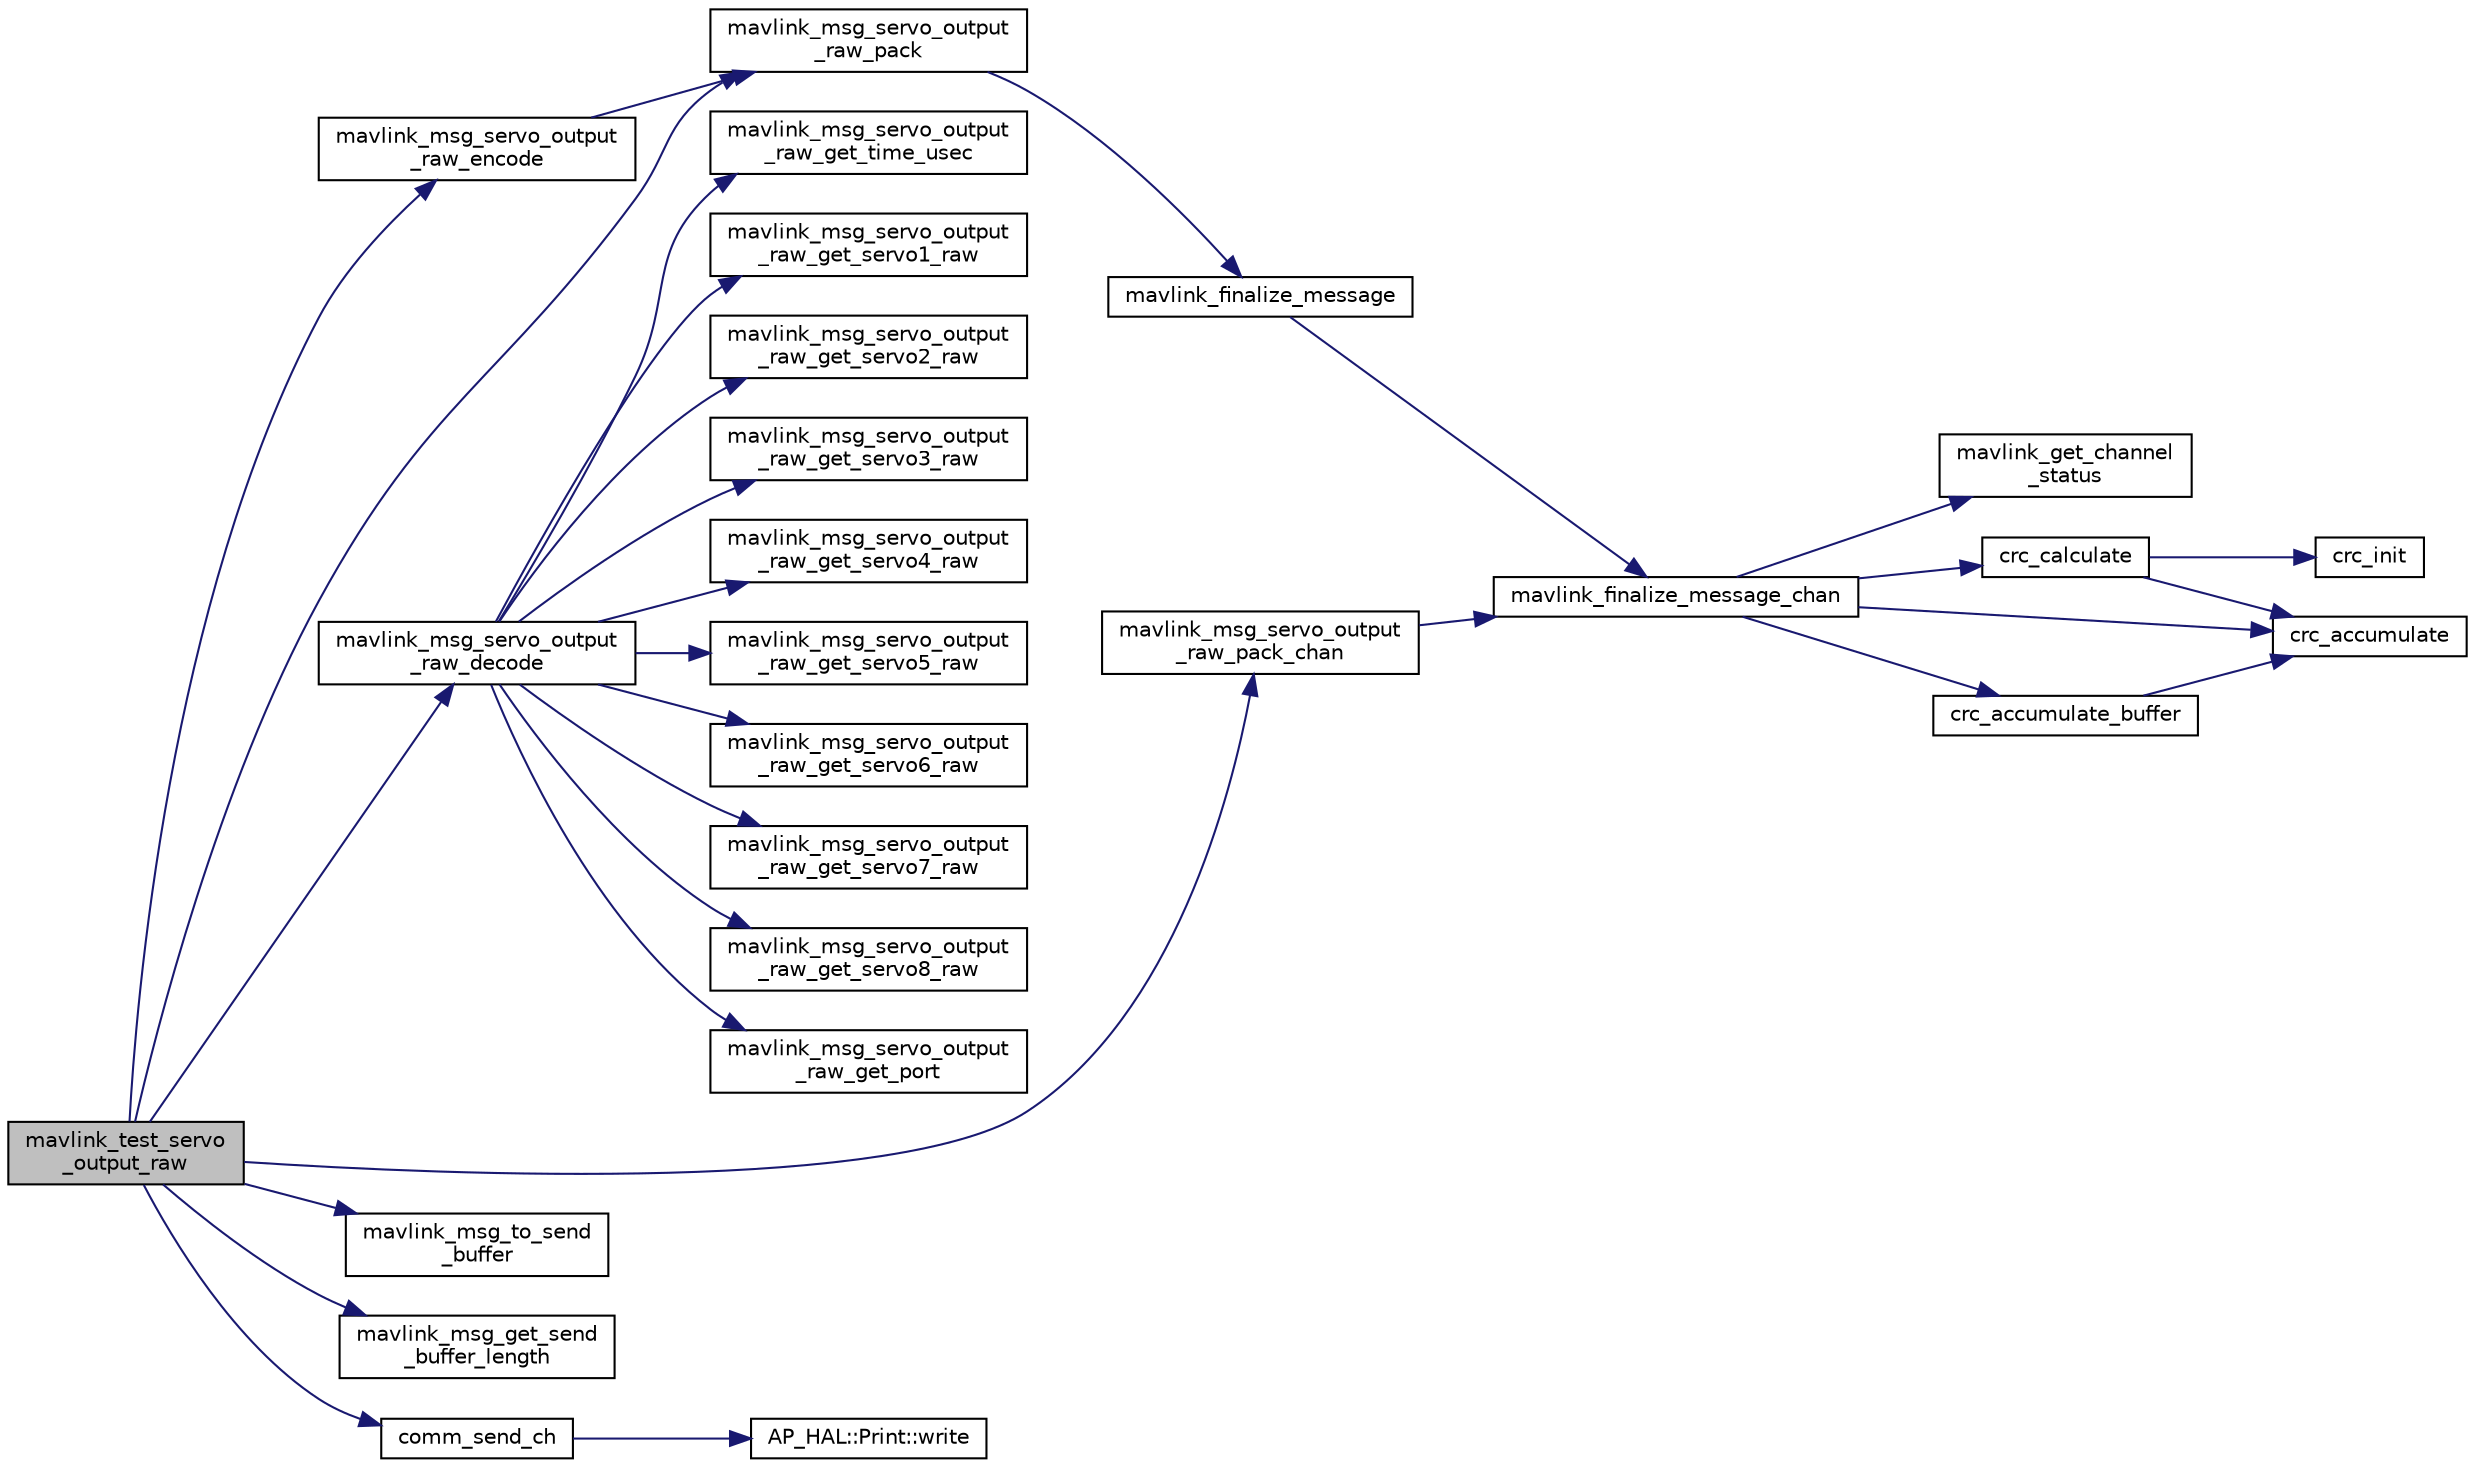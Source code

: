 digraph "mavlink_test_servo_output_raw"
{
 // INTERACTIVE_SVG=YES
  edge [fontname="Helvetica",fontsize="10",labelfontname="Helvetica",labelfontsize="10"];
  node [fontname="Helvetica",fontsize="10",shape=record];
  rankdir="LR";
  Node1 [label="mavlink_test_servo\l_output_raw",height=0.2,width=0.4,color="black", fillcolor="grey75", style="filled", fontcolor="black"];
  Node1 -> Node2 [color="midnightblue",fontsize="10",style="solid",fontname="Helvetica"];
  Node2 [label="mavlink_msg_servo_output\l_raw_encode",height=0.2,width=0.4,color="black", fillcolor="white", style="filled",URL="$mavlink__msg__servo__output__raw_8h.html#aa459b5f6f11e5e2732427eddc64f68ab",tooltip="Encode a servo_output_raw struct. "];
  Node2 -> Node3 [color="midnightblue",fontsize="10",style="solid",fontname="Helvetica"];
  Node3 [label="mavlink_msg_servo_output\l_raw_pack",height=0.2,width=0.4,color="black", fillcolor="white", style="filled",URL="$mavlink__msg__servo__output__raw_8h.html#ae1b7ee343eab50f8d64992744e1647de",tooltip="Pack a servo_output_raw message. "];
  Node3 -> Node4 [color="midnightblue",fontsize="10",style="solid",fontname="Helvetica"];
  Node4 [label="mavlink_finalize_message",height=0.2,width=0.4,color="black", fillcolor="white", style="filled",URL="$mavlink__helpers_8h.html#af3bea083c5ec83f5b6570b2bd4a817d0",tooltip="Finalize a MAVLink message with MAVLINK_COMM_0 as default channel. "];
  Node4 -> Node5 [color="midnightblue",fontsize="10",style="solid",fontname="Helvetica"];
  Node5 [label="mavlink_finalize_message_chan",height=0.2,width=0.4,color="black", fillcolor="white", style="filled",URL="$mavlink__helpers_8h.html#aa66131138fc02101dcc73b4b556ab422",tooltip="Finalize a MAVLink message with channel assignment. "];
  Node5 -> Node6 [color="midnightblue",fontsize="10",style="solid",fontname="Helvetica"];
  Node6 [label="mavlink_get_channel\l_status",height=0.2,width=0.4,color="black", fillcolor="white", style="filled",URL="$mavlink__helpers_8h.html#ac006d308067f48514ca5c0cf0b046c28"];
  Node5 -> Node7 [color="midnightblue",fontsize="10",style="solid",fontname="Helvetica"];
  Node7 [label="crc_calculate",height=0.2,width=0.4,color="black", fillcolor="white", style="filled",URL="$checksum_8h.html#ab4264eb7b9e22aabb5cc3191bce35f4c",tooltip="Calculates the X.25 checksum on a byte buffer. "];
  Node7 -> Node8 [color="midnightblue",fontsize="10",style="solid",fontname="Helvetica"];
  Node8 [label="crc_init",height=0.2,width=0.4,color="black", fillcolor="white", style="filled",URL="$checksum_8h.html#aee738f6e20d31b027afdd966c79befae",tooltip="Initiliaze the buffer for the X.25 CRC. "];
  Node7 -> Node9 [color="midnightblue",fontsize="10",style="solid",fontname="Helvetica"];
  Node9 [label="crc_accumulate",height=0.2,width=0.4,color="black", fillcolor="white", style="filled",URL="$checksum_8h.html#ade2bbc31cd3b5b6d839556f56de61957",tooltip="Accumulate the X.25 CRC by adding one char at a time. "];
  Node5 -> Node10 [color="midnightblue",fontsize="10",style="solid",fontname="Helvetica"];
  Node10 [label="crc_accumulate_buffer",height=0.2,width=0.4,color="black", fillcolor="white", style="filled",URL="$checksum_8h.html#abcbaa800e8fcbcdf9bb48168657fbefd",tooltip="Accumulate the X.25 CRC by adding an array of bytes. "];
  Node10 -> Node9 [color="midnightblue",fontsize="10",style="solid",fontname="Helvetica"];
  Node5 -> Node9 [color="midnightblue",fontsize="10",style="solid",fontname="Helvetica"];
  Node1 -> Node11 [color="midnightblue",fontsize="10",style="solid",fontname="Helvetica"];
  Node11 [label="mavlink_msg_servo_output\l_raw_decode",height=0.2,width=0.4,color="black", fillcolor="white", style="filled",URL="$mavlink__msg__servo__output__raw_8h.html#ae69eff0d490bdd297d721d02fb82523d",tooltip="Decode a servo_output_raw message into a struct. "];
  Node11 -> Node12 [color="midnightblue",fontsize="10",style="solid",fontname="Helvetica"];
  Node12 [label="mavlink_msg_servo_output\l_raw_get_time_usec",height=0.2,width=0.4,color="black", fillcolor="white", style="filled",URL="$mavlink__msg__servo__output__raw_8h.html#ab9bcfaf30583626d2e02baccb5c77526",tooltip="Send a servo_output_raw message. "];
  Node11 -> Node13 [color="midnightblue",fontsize="10",style="solid",fontname="Helvetica"];
  Node13 [label="mavlink_msg_servo_output\l_raw_get_servo1_raw",height=0.2,width=0.4,color="black", fillcolor="white", style="filled",URL="$mavlink__msg__servo__output__raw_8h.html#a4595d31861a88e1e0502d595dd038eca",tooltip="Get field servo1_raw from servo_output_raw message. "];
  Node11 -> Node14 [color="midnightblue",fontsize="10",style="solid",fontname="Helvetica"];
  Node14 [label="mavlink_msg_servo_output\l_raw_get_servo2_raw",height=0.2,width=0.4,color="black", fillcolor="white", style="filled",URL="$mavlink__msg__servo__output__raw_8h.html#a8799ca4dd4f71e97699864343015c926",tooltip="Get field servo2_raw from servo_output_raw message. "];
  Node11 -> Node15 [color="midnightblue",fontsize="10",style="solid",fontname="Helvetica"];
  Node15 [label="mavlink_msg_servo_output\l_raw_get_servo3_raw",height=0.2,width=0.4,color="black", fillcolor="white", style="filled",URL="$mavlink__msg__servo__output__raw_8h.html#ad5b4382a4f3ddee20eb591aba29db0ef",tooltip="Get field servo3_raw from servo_output_raw message. "];
  Node11 -> Node16 [color="midnightblue",fontsize="10",style="solid",fontname="Helvetica"];
  Node16 [label="mavlink_msg_servo_output\l_raw_get_servo4_raw",height=0.2,width=0.4,color="black", fillcolor="white", style="filled",URL="$mavlink__msg__servo__output__raw_8h.html#ad9f10cdd305e8dbf744e9f2e3d89ca8e",tooltip="Get field servo4_raw from servo_output_raw message. "];
  Node11 -> Node17 [color="midnightblue",fontsize="10",style="solid",fontname="Helvetica"];
  Node17 [label="mavlink_msg_servo_output\l_raw_get_servo5_raw",height=0.2,width=0.4,color="black", fillcolor="white", style="filled",URL="$mavlink__msg__servo__output__raw_8h.html#a76c9b98ea95e35b6735be6825ea14429",tooltip="Get field servo5_raw from servo_output_raw message. "];
  Node11 -> Node18 [color="midnightblue",fontsize="10",style="solid",fontname="Helvetica"];
  Node18 [label="mavlink_msg_servo_output\l_raw_get_servo6_raw",height=0.2,width=0.4,color="black", fillcolor="white", style="filled",URL="$mavlink__msg__servo__output__raw_8h.html#ab970f1a6a5fbae5e513c14d5af49afda",tooltip="Get field servo6_raw from servo_output_raw message. "];
  Node11 -> Node19 [color="midnightblue",fontsize="10",style="solid",fontname="Helvetica"];
  Node19 [label="mavlink_msg_servo_output\l_raw_get_servo7_raw",height=0.2,width=0.4,color="black", fillcolor="white", style="filled",URL="$mavlink__msg__servo__output__raw_8h.html#ab45011478a2cddbce00ad42c3d63adf4",tooltip="Get field servo7_raw from servo_output_raw message. "];
  Node11 -> Node20 [color="midnightblue",fontsize="10",style="solid",fontname="Helvetica"];
  Node20 [label="mavlink_msg_servo_output\l_raw_get_servo8_raw",height=0.2,width=0.4,color="black", fillcolor="white", style="filled",URL="$mavlink__msg__servo__output__raw_8h.html#a28201cf0ff3687990e314b12643ac6dc",tooltip="Get field servo8_raw from servo_output_raw message. "];
  Node11 -> Node21 [color="midnightblue",fontsize="10",style="solid",fontname="Helvetica"];
  Node21 [label="mavlink_msg_servo_output\l_raw_get_port",height=0.2,width=0.4,color="black", fillcolor="white", style="filled",URL="$mavlink__msg__servo__output__raw_8h.html#a1f64a722a5084e82e3d6ca25f5366ab4",tooltip="Get field port from servo_output_raw message. "];
  Node1 -> Node3 [color="midnightblue",fontsize="10",style="solid",fontname="Helvetica"];
  Node1 -> Node22 [color="midnightblue",fontsize="10",style="solid",fontname="Helvetica"];
  Node22 [label="mavlink_msg_servo_output\l_raw_pack_chan",height=0.2,width=0.4,color="black", fillcolor="white", style="filled",URL="$mavlink__msg__servo__output__raw_8h.html#a5368fa769176e3713c892ee66c5df822",tooltip="Pack a servo_output_raw message on a channel. "];
  Node22 -> Node5 [color="midnightblue",fontsize="10",style="solid",fontname="Helvetica"];
  Node1 -> Node23 [color="midnightblue",fontsize="10",style="solid",fontname="Helvetica"];
  Node23 [label="mavlink_msg_to_send\l_buffer",height=0.2,width=0.4,color="black", fillcolor="white", style="filled",URL="$mavlink__helpers_8h.html#afea0a9befa84822fd62c2899ea0d849e",tooltip="Pack a message to send it over a serial byte stream. "];
  Node1 -> Node24 [color="midnightblue",fontsize="10",style="solid",fontname="Helvetica"];
  Node24 [label="mavlink_msg_get_send\l_buffer_length",height=0.2,width=0.4,color="black", fillcolor="white", style="filled",URL="$protocol_8h.html#aa86c08f27aabb7a2e12a67f189f590c8",tooltip="Get the required buffer size for this message. "];
  Node1 -> Node25 [color="midnightblue",fontsize="10",style="solid",fontname="Helvetica"];
  Node25 [label="comm_send_ch",height=0.2,width=0.4,color="black", fillcolor="white", style="filled",URL="$GCS__MAVLink_8h.html#ab753873a1ee10adedd0ce246311468f8"];
  Node25 -> Node26 [color="midnightblue",fontsize="10",style="solid",fontname="Helvetica"];
  Node26 [label="AP_HAL::Print::write",height=0.2,width=0.4,color="black", fillcolor="white", style="filled",URL="$classAP__HAL_1_1Print.html#acc65391952a43334f8f5c9bef341f501"];
}
